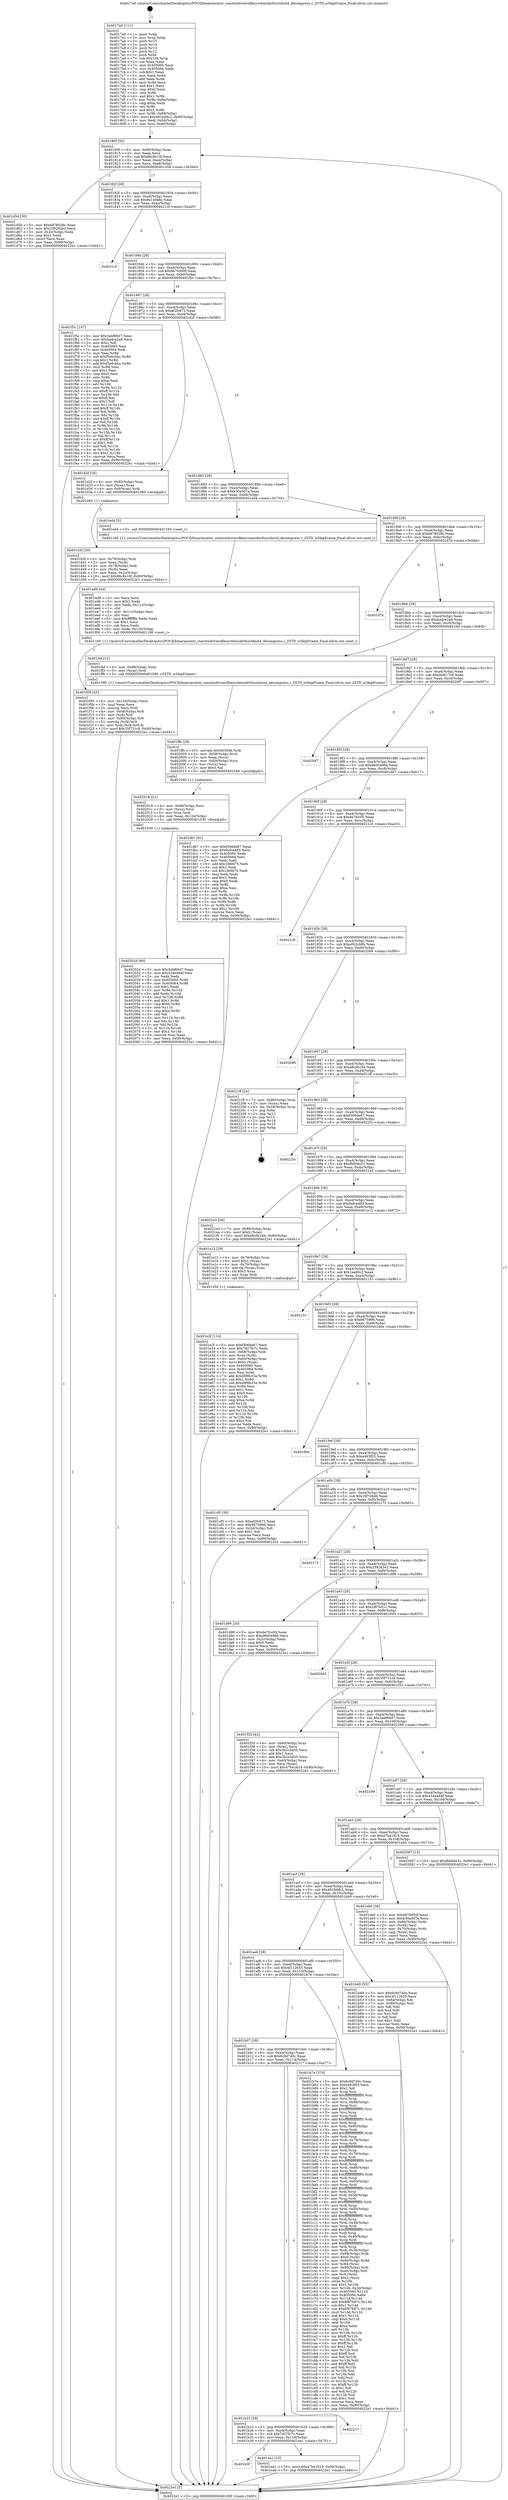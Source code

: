 digraph "0x4017a0" {
  label = "0x4017a0 (/mnt/c/Users/mathe/Desktop/tcc/POCII/binaries/extr_reactosdriversfilesystemsbtrfszstdzstd_decompress.c_ZSTD_isSkipFrame_Final-ollvm.out::main(0))"
  labelloc = "t"
  node[shape=record]

  Entry [label="",width=0.3,height=0.3,shape=circle,fillcolor=black,style=filled]
  "0x40180f" [label="{
     0x40180f [32]\l
     | [instrs]\l
     &nbsp;&nbsp;0x40180f \<+6\>: mov -0x90(%rbp),%eax\l
     &nbsp;&nbsp;0x401815 \<+2\>: mov %eax,%ecx\l
     &nbsp;&nbsp;0x401817 \<+6\>: sub $0x86c8e10f,%ecx\l
     &nbsp;&nbsp;0x40181d \<+6\>: mov %eax,-0xa4(%rbp)\l
     &nbsp;&nbsp;0x401823 \<+6\>: mov %ecx,-0xa8(%rbp)\l
     &nbsp;&nbsp;0x401829 \<+6\>: je 0000000000401d5d \<main+0x5bd\>\l
  }"]
  "0x401d5d" [label="{
     0x401d5d [30]\l
     | [instrs]\l
     &nbsp;&nbsp;0x401d5d \<+5\>: mov $0xb978028c,%eax\l
     &nbsp;&nbsp;0x401d62 \<+5\>: mov $0x239282e3,%ecx\l
     &nbsp;&nbsp;0x401d67 \<+3\>: mov -0x2c(%rbp),%edx\l
     &nbsp;&nbsp;0x401d6a \<+3\>: cmp $0x1,%edx\l
     &nbsp;&nbsp;0x401d6d \<+3\>: cmovl %ecx,%eax\l
     &nbsp;&nbsp;0x401d70 \<+6\>: mov %eax,-0x90(%rbp)\l
     &nbsp;&nbsp;0x401d76 \<+5\>: jmp 00000000004022e1 \<main+0xb41\>\l
  }"]
  "0x40182f" [label="{
     0x40182f [28]\l
     | [instrs]\l
     &nbsp;&nbsp;0x40182f \<+5\>: jmp 0000000000401834 \<main+0x94\>\l
     &nbsp;&nbsp;0x401834 \<+6\>: mov -0xa4(%rbp),%eax\l
     &nbsp;&nbsp;0x40183a \<+5\>: sub $0x8e149a6c,%eax\l
     &nbsp;&nbsp;0x40183f \<+6\>: mov %eax,-0xac(%rbp)\l
     &nbsp;&nbsp;0x401845 \<+6\>: je 00000000004021cf \<main+0xa2f\>\l
  }"]
  Exit [label="",width=0.3,height=0.3,shape=circle,fillcolor=black,style=filled,peripheries=2]
  "0x4021cf" [label="{
     0x4021cf\l
  }", style=dashed]
  "0x40184b" [label="{
     0x40184b [28]\l
     | [instrs]\l
     &nbsp;&nbsp;0x40184b \<+5\>: jmp 0000000000401850 \<main+0xb0\>\l
     &nbsp;&nbsp;0x401850 \<+6\>: mov -0xa4(%rbp),%eax\l
     &nbsp;&nbsp;0x401856 \<+5\>: sub $0x9b76950f,%eax\l
     &nbsp;&nbsp;0x40185b \<+6\>: mov %eax,-0xb0(%rbp)\l
     &nbsp;&nbsp;0x401861 \<+6\>: je 0000000000401f5c \<main+0x7bc\>\l
  }"]
  "0x40202d" [label="{
     0x40202d [90]\l
     | [instrs]\l
     &nbsp;&nbsp;0x40202d \<+5\>: mov $0x3abf66d7,%eax\l
     &nbsp;&nbsp;0x402032 \<+5\>: mov $0x434e484f,%esi\l
     &nbsp;&nbsp;0x402037 \<+2\>: xor %edx,%edx\l
     &nbsp;&nbsp;0x402039 \<+8\>: mov 0x405060,%r8d\l
     &nbsp;&nbsp;0x402041 \<+8\>: mov 0x405064,%r9d\l
     &nbsp;&nbsp;0x402049 \<+3\>: sub $0x1,%edx\l
     &nbsp;&nbsp;0x40204c \<+3\>: mov %r8d,%r10d\l
     &nbsp;&nbsp;0x40204f \<+3\>: add %edx,%r10d\l
     &nbsp;&nbsp;0x402052 \<+4\>: imul %r10d,%r8d\l
     &nbsp;&nbsp;0x402056 \<+4\>: and $0x1,%r8d\l
     &nbsp;&nbsp;0x40205a \<+4\>: cmp $0x0,%r8d\l
     &nbsp;&nbsp;0x40205e \<+4\>: sete %r11b\l
     &nbsp;&nbsp;0x402062 \<+4\>: cmp $0xa,%r9d\l
     &nbsp;&nbsp;0x402066 \<+3\>: setl %bl\l
     &nbsp;&nbsp;0x402069 \<+3\>: mov %r11b,%r14b\l
     &nbsp;&nbsp;0x40206c \<+3\>: and %bl,%r14b\l
     &nbsp;&nbsp;0x40206f \<+3\>: xor %bl,%r11b\l
     &nbsp;&nbsp;0x402072 \<+3\>: or %r11b,%r14b\l
     &nbsp;&nbsp;0x402075 \<+4\>: test $0x1,%r14b\l
     &nbsp;&nbsp;0x402079 \<+3\>: cmovne %esi,%eax\l
     &nbsp;&nbsp;0x40207c \<+6\>: mov %eax,-0x90(%rbp)\l
     &nbsp;&nbsp;0x402082 \<+5\>: jmp 00000000004022e1 \<main+0xb41\>\l
  }"]
  "0x401f5c" [label="{
     0x401f5c [147]\l
     | [instrs]\l
     &nbsp;&nbsp;0x401f5c \<+5\>: mov $0x3abf66d7,%eax\l
     &nbsp;&nbsp;0x401f61 \<+5\>: mov $0xbadce2a9,%ecx\l
     &nbsp;&nbsp;0x401f66 \<+2\>: mov $0x1,%dl\l
     &nbsp;&nbsp;0x401f68 \<+7\>: mov 0x405060,%esi\l
     &nbsp;&nbsp;0x401f6f \<+7\>: mov 0x405064,%edi\l
     &nbsp;&nbsp;0x401f76 \<+3\>: mov %esi,%r8d\l
     &nbsp;&nbsp;0x401f79 \<+7\>: sub $0xf5e6cbbc,%r8d\l
     &nbsp;&nbsp;0x401f80 \<+4\>: sub $0x1,%r8d\l
     &nbsp;&nbsp;0x401f84 \<+7\>: add $0xf5e6cbbc,%r8d\l
     &nbsp;&nbsp;0x401f8b \<+4\>: imul %r8d,%esi\l
     &nbsp;&nbsp;0x401f8f \<+3\>: and $0x1,%esi\l
     &nbsp;&nbsp;0x401f92 \<+3\>: cmp $0x0,%esi\l
     &nbsp;&nbsp;0x401f95 \<+4\>: sete %r9b\l
     &nbsp;&nbsp;0x401f99 \<+3\>: cmp $0xa,%edi\l
     &nbsp;&nbsp;0x401f9c \<+4\>: setl %r10b\l
     &nbsp;&nbsp;0x401fa0 \<+3\>: mov %r9b,%r11b\l
     &nbsp;&nbsp;0x401fa3 \<+4\>: xor $0xff,%r11b\l
     &nbsp;&nbsp;0x401fa7 \<+3\>: mov %r10b,%bl\l
     &nbsp;&nbsp;0x401faa \<+3\>: xor $0xff,%bl\l
     &nbsp;&nbsp;0x401fad \<+3\>: xor $0x1,%dl\l
     &nbsp;&nbsp;0x401fb0 \<+3\>: mov %r11b,%r14b\l
     &nbsp;&nbsp;0x401fb3 \<+4\>: and $0xff,%r14b\l
     &nbsp;&nbsp;0x401fb7 \<+3\>: and %dl,%r9b\l
     &nbsp;&nbsp;0x401fba \<+3\>: mov %bl,%r15b\l
     &nbsp;&nbsp;0x401fbd \<+4\>: and $0xff,%r15b\l
     &nbsp;&nbsp;0x401fc1 \<+3\>: and %dl,%r10b\l
     &nbsp;&nbsp;0x401fc4 \<+3\>: or %r9b,%r14b\l
     &nbsp;&nbsp;0x401fc7 \<+3\>: or %r10b,%r15b\l
     &nbsp;&nbsp;0x401fca \<+3\>: xor %r15b,%r14b\l
     &nbsp;&nbsp;0x401fcd \<+3\>: or %bl,%r11b\l
     &nbsp;&nbsp;0x401fd0 \<+4\>: xor $0xff,%r11b\l
     &nbsp;&nbsp;0x401fd4 \<+3\>: or $0x1,%dl\l
     &nbsp;&nbsp;0x401fd7 \<+3\>: and %dl,%r11b\l
     &nbsp;&nbsp;0x401fda \<+3\>: or %r11b,%r14b\l
     &nbsp;&nbsp;0x401fdd \<+4\>: test $0x1,%r14b\l
     &nbsp;&nbsp;0x401fe1 \<+3\>: cmovne %ecx,%eax\l
     &nbsp;&nbsp;0x401fe4 \<+6\>: mov %eax,-0x90(%rbp)\l
     &nbsp;&nbsp;0x401fea \<+5\>: jmp 00000000004022e1 \<main+0xb41\>\l
  }"]
  "0x401867" [label="{
     0x401867 [28]\l
     | [instrs]\l
     &nbsp;&nbsp;0x401867 \<+5\>: jmp 000000000040186c \<main+0xcc\>\l
     &nbsp;&nbsp;0x40186c \<+6\>: mov -0xa4(%rbp),%eax\l
     &nbsp;&nbsp;0x401872 \<+5\>: sub $0xaf2fc671,%eax\l
     &nbsp;&nbsp;0x401877 \<+6\>: mov %eax,-0xb4(%rbp)\l
     &nbsp;&nbsp;0x40187d \<+6\>: je 0000000000401d2f \<main+0x58f\>\l
  }"]
  "0x402018" [label="{
     0x402018 [21]\l
     | [instrs]\l
     &nbsp;&nbsp;0x402018 \<+4\>: mov -0x68(%rbp),%rcx\l
     &nbsp;&nbsp;0x40201c \<+3\>: mov (%rcx),%rcx\l
     &nbsp;&nbsp;0x40201f \<+3\>: mov %rcx,%rdi\l
     &nbsp;&nbsp;0x402022 \<+6\>: mov %eax,-0x124(%rbp)\l
     &nbsp;&nbsp;0x402028 \<+5\>: call 0000000000401030 \<free@plt\>\l
     | [calls]\l
     &nbsp;&nbsp;0x401030 \{1\} (unknown)\l
  }"]
  "0x401d2f" [label="{
     0x401d2f [16]\l
     | [instrs]\l
     &nbsp;&nbsp;0x401d2f \<+4\>: mov -0x80(%rbp),%rax\l
     &nbsp;&nbsp;0x401d33 \<+3\>: mov (%rax),%rax\l
     &nbsp;&nbsp;0x401d36 \<+4\>: mov 0x8(%rax),%rdi\l
     &nbsp;&nbsp;0x401d3a \<+5\>: call 0000000000401060 \<atoi@plt\>\l
     | [calls]\l
     &nbsp;&nbsp;0x401060 \{1\} (unknown)\l
  }"]
  "0x401883" [label="{
     0x401883 [28]\l
     | [instrs]\l
     &nbsp;&nbsp;0x401883 \<+5\>: jmp 0000000000401888 \<main+0xe8\>\l
     &nbsp;&nbsp;0x401888 \<+6\>: mov -0xa4(%rbp),%eax\l
     &nbsp;&nbsp;0x40188e \<+5\>: sub $0xb30a007a,%eax\l
     &nbsp;&nbsp;0x401893 \<+6\>: mov %eax,-0xb8(%rbp)\l
     &nbsp;&nbsp;0x401899 \<+6\>: je 0000000000401ed4 \<main+0x734\>\l
  }"]
  "0x401ffb" [label="{
     0x401ffb [29]\l
     | [instrs]\l
     &nbsp;&nbsp;0x401ffb \<+10\>: movabs $0x4030d6,%rdi\l
     &nbsp;&nbsp;0x402005 \<+4\>: mov -0x58(%rbp),%rcx\l
     &nbsp;&nbsp;0x402009 \<+2\>: mov %eax,(%rcx)\l
     &nbsp;&nbsp;0x40200b \<+4\>: mov -0x58(%rbp),%rcx\l
     &nbsp;&nbsp;0x40200f \<+2\>: mov (%rcx),%esi\l
     &nbsp;&nbsp;0x402011 \<+2\>: mov $0x0,%al\l
     &nbsp;&nbsp;0x402013 \<+5\>: call 0000000000401040 \<printf@plt\>\l
     | [calls]\l
     &nbsp;&nbsp;0x401040 \{1\} (unknown)\l
  }"]
  "0x401ed4" [label="{
     0x401ed4 [5]\l
     | [instrs]\l
     &nbsp;&nbsp;0x401ed4 \<+5\>: call 0000000000401160 \<next_i\>\l
     | [calls]\l
     &nbsp;&nbsp;0x401160 \{1\} (/mnt/c/Users/mathe/Desktop/tcc/POCII/binaries/extr_reactosdriversfilesystemsbtrfszstdzstd_decompress.c_ZSTD_isSkipFrame_Final-ollvm.out::next_i)\l
  }"]
  "0x40189f" [label="{
     0x40189f [28]\l
     | [instrs]\l
     &nbsp;&nbsp;0x40189f \<+5\>: jmp 00000000004018a4 \<main+0x104\>\l
     &nbsp;&nbsp;0x4018a4 \<+6\>: mov -0xa4(%rbp),%eax\l
     &nbsp;&nbsp;0x4018aa \<+5\>: sub $0xb978028c,%eax\l
     &nbsp;&nbsp;0x4018af \<+6\>: mov %eax,-0xbc(%rbp)\l
     &nbsp;&nbsp;0x4018b5 \<+6\>: je 0000000000401d7b \<main+0x5db\>\l
  }"]
  "0x401f05" [label="{
     0x401f05 [45]\l
     | [instrs]\l
     &nbsp;&nbsp;0x401f05 \<+6\>: mov -0x120(%rbp),%ecx\l
     &nbsp;&nbsp;0x401f0b \<+3\>: imul %eax,%ecx\l
     &nbsp;&nbsp;0x401f0e \<+3\>: movslq %ecx,%rdi\l
     &nbsp;&nbsp;0x401f11 \<+4\>: mov -0x68(%rbp),%r8\l
     &nbsp;&nbsp;0x401f15 \<+3\>: mov (%r8),%r8\l
     &nbsp;&nbsp;0x401f18 \<+4\>: mov -0x60(%rbp),%r9\l
     &nbsp;&nbsp;0x401f1c \<+3\>: movslq (%r9),%r9\l
     &nbsp;&nbsp;0x401f1f \<+4\>: mov %rdi,(%r8,%r9,8)\l
     &nbsp;&nbsp;0x401f23 \<+10\>: movl $0x35f731c9,-0x90(%rbp)\l
     &nbsp;&nbsp;0x401f2d \<+5\>: jmp 00000000004022e1 \<main+0xb41\>\l
  }"]
  "0x401d7b" [label="{
     0x401d7b\l
  }", style=dashed]
  "0x4018bb" [label="{
     0x4018bb [28]\l
     | [instrs]\l
     &nbsp;&nbsp;0x4018bb \<+5\>: jmp 00000000004018c0 \<main+0x120\>\l
     &nbsp;&nbsp;0x4018c0 \<+6\>: mov -0xa4(%rbp),%eax\l
     &nbsp;&nbsp;0x4018c6 \<+5\>: sub $0xbadce2a9,%eax\l
     &nbsp;&nbsp;0x4018cb \<+6\>: mov %eax,-0xc0(%rbp)\l
     &nbsp;&nbsp;0x4018d1 \<+6\>: je 0000000000401fef \<main+0x84f\>\l
  }"]
  "0x401ed9" [label="{
     0x401ed9 [44]\l
     | [instrs]\l
     &nbsp;&nbsp;0x401ed9 \<+2\>: xor %ecx,%ecx\l
     &nbsp;&nbsp;0x401edb \<+5\>: mov $0x2,%edx\l
     &nbsp;&nbsp;0x401ee0 \<+6\>: mov %edx,-0x11c(%rbp)\l
     &nbsp;&nbsp;0x401ee6 \<+1\>: cltd\l
     &nbsp;&nbsp;0x401ee7 \<+6\>: mov -0x11c(%rbp),%esi\l
     &nbsp;&nbsp;0x401eed \<+2\>: idiv %esi\l
     &nbsp;&nbsp;0x401eef \<+6\>: imul $0xfffffffe,%edx,%edx\l
     &nbsp;&nbsp;0x401ef5 \<+3\>: sub $0x1,%ecx\l
     &nbsp;&nbsp;0x401ef8 \<+2\>: sub %ecx,%edx\l
     &nbsp;&nbsp;0x401efa \<+6\>: mov %edx,-0x120(%rbp)\l
     &nbsp;&nbsp;0x401f00 \<+5\>: call 0000000000401160 \<next_i\>\l
     | [calls]\l
     &nbsp;&nbsp;0x401160 \{1\} (/mnt/c/Users/mathe/Desktop/tcc/POCII/binaries/extr_reactosdriversfilesystemsbtrfszstdzstd_decompress.c_ZSTD_isSkipFrame_Final-ollvm.out::next_i)\l
  }"]
  "0x401fef" [label="{
     0x401fef [12]\l
     | [instrs]\l
     &nbsp;&nbsp;0x401fef \<+4\>: mov -0x68(%rbp),%rax\l
     &nbsp;&nbsp;0x401ff3 \<+3\>: mov (%rax),%rdi\l
     &nbsp;&nbsp;0x401ff6 \<+5\>: call 0000000000401580 \<ZSTD_isSkipFrame\>\l
     | [calls]\l
     &nbsp;&nbsp;0x401580 \{1\} (/mnt/c/Users/mathe/Desktop/tcc/POCII/binaries/extr_reactosdriversfilesystemsbtrfszstdzstd_decompress.c_ZSTD_isSkipFrame_Final-ollvm.out::ZSTD_isSkipFrame)\l
  }"]
  "0x4018d7" [label="{
     0x4018d7 [28]\l
     | [instrs]\l
     &nbsp;&nbsp;0x4018d7 \<+5\>: jmp 00000000004018dc \<main+0x13c\>\l
     &nbsp;&nbsp;0x4018dc \<+6\>: mov -0xa4(%rbp),%eax\l
     &nbsp;&nbsp;0x4018e2 \<+5\>: sub $0xbbfd17c6,%eax\l
     &nbsp;&nbsp;0x4018e7 \<+6\>: mov %eax,-0xc4(%rbp)\l
     &nbsp;&nbsp;0x4018ed \<+6\>: je 00000000004020f7 \<main+0x957\>\l
  }"]
  "0x401b3f" [label="{
     0x401b3f\l
  }", style=dashed]
  "0x4020f7" [label="{
     0x4020f7\l
  }", style=dashed]
  "0x4018f3" [label="{
     0x4018f3 [28]\l
     | [instrs]\l
     &nbsp;&nbsp;0x4018f3 \<+5\>: jmp 00000000004018f8 \<main+0x158\>\l
     &nbsp;&nbsp;0x4018f8 \<+6\>: mov -0xa4(%rbp),%eax\l
     &nbsp;&nbsp;0x4018fe \<+5\>: sub $0xd600496d,%eax\l
     &nbsp;&nbsp;0x401903 \<+6\>: mov %eax,-0xc8(%rbp)\l
     &nbsp;&nbsp;0x401909 \<+6\>: je 0000000000401db7 \<main+0x617\>\l
  }"]
  "0x401ea1" [label="{
     0x401ea1 [15]\l
     | [instrs]\l
     &nbsp;&nbsp;0x401ea1 \<+10\>: movl $0x47b41619,-0x90(%rbp)\l
     &nbsp;&nbsp;0x401eab \<+5\>: jmp 00000000004022e1 \<main+0xb41\>\l
  }"]
  "0x401db7" [label="{
     0x401db7 [91]\l
     | [instrs]\l
     &nbsp;&nbsp;0x401db7 \<+5\>: mov $0xf306de67,%eax\l
     &nbsp;&nbsp;0x401dbc \<+5\>: mov $0xfedca483,%ecx\l
     &nbsp;&nbsp;0x401dc1 \<+7\>: mov 0x405060,%edx\l
     &nbsp;&nbsp;0x401dc8 \<+7\>: mov 0x405064,%esi\l
     &nbsp;&nbsp;0x401dcf \<+2\>: mov %edx,%edi\l
     &nbsp;&nbsp;0x401dd1 \<+6\>: add $0x186fd75,%edi\l
     &nbsp;&nbsp;0x401dd7 \<+3\>: sub $0x1,%edi\l
     &nbsp;&nbsp;0x401dda \<+6\>: sub $0x186fd75,%edi\l
     &nbsp;&nbsp;0x401de0 \<+3\>: imul %edi,%edx\l
     &nbsp;&nbsp;0x401de3 \<+3\>: and $0x1,%edx\l
     &nbsp;&nbsp;0x401de6 \<+3\>: cmp $0x0,%edx\l
     &nbsp;&nbsp;0x401de9 \<+4\>: sete %r8b\l
     &nbsp;&nbsp;0x401ded \<+3\>: cmp $0xa,%esi\l
     &nbsp;&nbsp;0x401df0 \<+4\>: setl %r9b\l
     &nbsp;&nbsp;0x401df4 \<+3\>: mov %r8b,%r10b\l
     &nbsp;&nbsp;0x401df7 \<+3\>: and %r9b,%r10b\l
     &nbsp;&nbsp;0x401dfa \<+3\>: xor %r9b,%r8b\l
     &nbsp;&nbsp;0x401dfd \<+3\>: or %r8b,%r10b\l
     &nbsp;&nbsp;0x401e00 \<+4\>: test $0x1,%r10b\l
     &nbsp;&nbsp;0x401e04 \<+3\>: cmovne %ecx,%eax\l
     &nbsp;&nbsp;0x401e07 \<+6\>: mov %eax,-0x90(%rbp)\l
     &nbsp;&nbsp;0x401e0d \<+5\>: jmp 00000000004022e1 \<main+0xb41\>\l
  }"]
  "0x40190f" [label="{
     0x40190f [28]\l
     | [instrs]\l
     &nbsp;&nbsp;0x40190f \<+5\>: jmp 0000000000401914 \<main+0x174\>\l
     &nbsp;&nbsp;0x401914 \<+6\>: mov -0xa4(%rbp),%eax\l
     &nbsp;&nbsp;0x40191a \<+5\>: sub $0xde7fcc05,%eax\l
     &nbsp;&nbsp;0x40191f \<+6\>: mov %eax,-0xcc(%rbp)\l
     &nbsp;&nbsp;0x401925 \<+6\>: je 00000000004021c0 \<main+0xa20\>\l
  }"]
  "0x401b23" [label="{
     0x401b23 [28]\l
     | [instrs]\l
     &nbsp;&nbsp;0x401b23 \<+5\>: jmp 0000000000401b28 \<main+0x388\>\l
     &nbsp;&nbsp;0x401b28 \<+6\>: mov -0xa4(%rbp),%eax\l
     &nbsp;&nbsp;0x401b2e \<+5\>: sub $0x7d27fc7c,%eax\l
     &nbsp;&nbsp;0x401b33 \<+6\>: mov %eax,-0x118(%rbp)\l
     &nbsp;&nbsp;0x401b39 \<+6\>: je 0000000000401ea1 \<main+0x701\>\l
  }"]
  "0x4021c0" [label="{
     0x4021c0\l
  }", style=dashed]
  "0x40192b" [label="{
     0x40192b [28]\l
     | [instrs]\l
     &nbsp;&nbsp;0x40192b \<+5\>: jmp 0000000000401930 \<main+0x190\>\l
     &nbsp;&nbsp;0x401930 \<+6\>: mov -0xa4(%rbp),%eax\l
     &nbsp;&nbsp;0x401936 \<+5\>: sub $0xe002cb8b,%eax\l
     &nbsp;&nbsp;0x40193b \<+6\>: mov %eax,-0xd0(%rbp)\l
     &nbsp;&nbsp;0x401941 \<+6\>: je 0000000000402096 \<main+0x8f6\>\l
  }"]
  "0x402217" [label="{
     0x402217\l
  }", style=dashed]
  "0x402096" [label="{
     0x402096\l
  }", style=dashed]
  "0x401947" [label="{
     0x401947 [28]\l
     | [instrs]\l
     &nbsp;&nbsp;0x401947 \<+5\>: jmp 000000000040194c \<main+0x1ac\>\l
     &nbsp;&nbsp;0x40194c \<+6\>: mov -0xa4(%rbp),%eax\l
     &nbsp;&nbsp;0x401952 \<+5\>: sub $0xe8c0b164,%eax\l
     &nbsp;&nbsp;0x401957 \<+6\>: mov %eax,-0xd4(%rbp)\l
     &nbsp;&nbsp;0x40195d \<+6\>: je 00000000004021ff \<main+0xa5f\>\l
  }"]
  "0x401e2f" [label="{
     0x401e2f [114]\l
     | [instrs]\l
     &nbsp;&nbsp;0x401e2f \<+5\>: mov $0xf306de67,%ecx\l
     &nbsp;&nbsp;0x401e34 \<+5\>: mov $0x7d27fc7c,%edx\l
     &nbsp;&nbsp;0x401e39 \<+4\>: mov -0x68(%rbp),%rdi\l
     &nbsp;&nbsp;0x401e3d \<+3\>: mov %rax,(%rdi)\l
     &nbsp;&nbsp;0x401e40 \<+4\>: mov -0x60(%rbp),%rax\l
     &nbsp;&nbsp;0x401e44 \<+6\>: movl $0x0,(%rax)\l
     &nbsp;&nbsp;0x401e4a \<+7\>: mov 0x405060,%esi\l
     &nbsp;&nbsp;0x401e51 \<+8\>: mov 0x405064,%r8d\l
     &nbsp;&nbsp;0x401e59 \<+3\>: mov %esi,%r9d\l
     &nbsp;&nbsp;0x401e5c \<+7\>: add $0xd9f8b33a,%r9d\l
     &nbsp;&nbsp;0x401e63 \<+4\>: sub $0x1,%r9d\l
     &nbsp;&nbsp;0x401e67 \<+7\>: sub $0xd9f8b33a,%r9d\l
     &nbsp;&nbsp;0x401e6e \<+4\>: imul %r9d,%esi\l
     &nbsp;&nbsp;0x401e72 \<+3\>: and $0x1,%esi\l
     &nbsp;&nbsp;0x401e75 \<+3\>: cmp $0x0,%esi\l
     &nbsp;&nbsp;0x401e78 \<+4\>: sete %r10b\l
     &nbsp;&nbsp;0x401e7c \<+4\>: cmp $0xa,%r8d\l
     &nbsp;&nbsp;0x401e80 \<+4\>: setl %r11b\l
     &nbsp;&nbsp;0x401e84 \<+3\>: mov %r10b,%bl\l
     &nbsp;&nbsp;0x401e87 \<+3\>: and %r11b,%bl\l
     &nbsp;&nbsp;0x401e8a \<+3\>: xor %r11b,%r10b\l
     &nbsp;&nbsp;0x401e8d \<+3\>: or %r10b,%bl\l
     &nbsp;&nbsp;0x401e90 \<+3\>: test $0x1,%bl\l
     &nbsp;&nbsp;0x401e93 \<+3\>: cmovne %edx,%ecx\l
     &nbsp;&nbsp;0x401e96 \<+6\>: mov %ecx,-0x90(%rbp)\l
     &nbsp;&nbsp;0x401e9c \<+5\>: jmp 00000000004022e1 \<main+0xb41\>\l
  }"]
  "0x4021ff" [label="{
     0x4021ff [24]\l
     | [instrs]\l
     &nbsp;&nbsp;0x4021ff \<+7\>: mov -0x88(%rbp),%rax\l
     &nbsp;&nbsp;0x402206 \<+2\>: mov (%rax),%eax\l
     &nbsp;&nbsp;0x402208 \<+4\>: lea -0x28(%rbp),%rsp\l
     &nbsp;&nbsp;0x40220c \<+1\>: pop %rbx\l
     &nbsp;&nbsp;0x40220d \<+2\>: pop %r12\l
     &nbsp;&nbsp;0x40220f \<+2\>: pop %r13\l
     &nbsp;&nbsp;0x402211 \<+2\>: pop %r14\l
     &nbsp;&nbsp;0x402213 \<+2\>: pop %r15\l
     &nbsp;&nbsp;0x402215 \<+1\>: pop %rbp\l
     &nbsp;&nbsp;0x402216 \<+1\>: ret\l
  }"]
  "0x401963" [label="{
     0x401963 [28]\l
     | [instrs]\l
     &nbsp;&nbsp;0x401963 \<+5\>: jmp 0000000000401968 \<main+0x1c8\>\l
     &nbsp;&nbsp;0x401968 \<+6\>: mov -0xa4(%rbp),%eax\l
     &nbsp;&nbsp;0x40196e \<+5\>: sub $0xf306de67,%eax\l
     &nbsp;&nbsp;0x401973 \<+6\>: mov %eax,-0xd8(%rbp)\l
     &nbsp;&nbsp;0x401979 \<+6\>: je 000000000040225c \<main+0xabc\>\l
  }"]
  "0x401d3f" [label="{
     0x401d3f [30]\l
     | [instrs]\l
     &nbsp;&nbsp;0x401d3f \<+4\>: mov -0x78(%rbp),%rdi\l
     &nbsp;&nbsp;0x401d43 \<+2\>: mov %eax,(%rdi)\l
     &nbsp;&nbsp;0x401d45 \<+4\>: mov -0x78(%rbp),%rdi\l
     &nbsp;&nbsp;0x401d49 \<+2\>: mov (%rdi),%eax\l
     &nbsp;&nbsp;0x401d4b \<+3\>: mov %eax,-0x2c(%rbp)\l
     &nbsp;&nbsp;0x401d4e \<+10\>: movl $0x86c8e10f,-0x90(%rbp)\l
     &nbsp;&nbsp;0x401d58 \<+5\>: jmp 00000000004022e1 \<main+0xb41\>\l
  }"]
  "0x40225c" [label="{
     0x40225c\l
  }", style=dashed]
  "0x40197f" [label="{
     0x40197f [28]\l
     | [instrs]\l
     &nbsp;&nbsp;0x40197f \<+5\>: jmp 0000000000401984 \<main+0x1e4\>\l
     &nbsp;&nbsp;0x401984 \<+6\>: mov -0xa4(%rbp),%eax\l
     &nbsp;&nbsp;0x40198a \<+5\>: sub $0xfb064e31,%eax\l
     &nbsp;&nbsp;0x40198f \<+6\>: mov %eax,-0xdc(%rbp)\l
     &nbsp;&nbsp;0x401995 \<+6\>: je 00000000004021e3 \<main+0xa43\>\l
  }"]
  "0x401b07" [label="{
     0x401b07 [28]\l
     | [instrs]\l
     &nbsp;&nbsp;0x401b07 \<+5\>: jmp 0000000000401b0c \<main+0x36c\>\l
     &nbsp;&nbsp;0x401b0c \<+6\>: mov -0xa4(%rbp),%eax\l
     &nbsp;&nbsp;0x401b12 \<+5\>: sub $0x6c9d740c,%eax\l
     &nbsp;&nbsp;0x401b17 \<+6\>: mov %eax,-0x114(%rbp)\l
     &nbsp;&nbsp;0x401b1d \<+6\>: je 0000000000402217 \<main+0xa77\>\l
  }"]
  "0x4021e3" [label="{
     0x4021e3 [28]\l
     | [instrs]\l
     &nbsp;&nbsp;0x4021e3 \<+7\>: mov -0x88(%rbp),%rax\l
     &nbsp;&nbsp;0x4021ea \<+6\>: movl $0x0,(%rax)\l
     &nbsp;&nbsp;0x4021f0 \<+10\>: movl $0xe8c0b164,-0x90(%rbp)\l
     &nbsp;&nbsp;0x4021fa \<+5\>: jmp 00000000004022e1 \<main+0xb41\>\l
  }"]
  "0x40199b" [label="{
     0x40199b [28]\l
     | [instrs]\l
     &nbsp;&nbsp;0x40199b \<+5\>: jmp 00000000004019a0 \<main+0x200\>\l
     &nbsp;&nbsp;0x4019a0 \<+6\>: mov -0xa4(%rbp),%eax\l
     &nbsp;&nbsp;0x4019a6 \<+5\>: sub $0xfedca483,%eax\l
     &nbsp;&nbsp;0x4019ab \<+6\>: mov %eax,-0xe0(%rbp)\l
     &nbsp;&nbsp;0x4019b1 \<+6\>: je 0000000000401e12 \<main+0x672\>\l
  }"]
  "0x401b7e" [label="{
     0x401b7e [370]\l
     | [instrs]\l
     &nbsp;&nbsp;0x401b7e \<+5\>: mov $0x6c9d740c,%eax\l
     &nbsp;&nbsp;0x401b83 \<+5\>: mov $0xe463f03,%ecx\l
     &nbsp;&nbsp;0x401b88 \<+2\>: mov $0x1,%dl\l
     &nbsp;&nbsp;0x401b8a \<+3\>: mov %rsp,%rsi\l
     &nbsp;&nbsp;0x401b8d \<+4\>: add $0xfffffffffffffff0,%rsi\l
     &nbsp;&nbsp;0x401b91 \<+3\>: mov %rsi,%rsp\l
     &nbsp;&nbsp;0x401b94 \<+7\>: mov %rsi,-0x88(%rbp)\l
     &nbsp;&nbsp;0x401b9b \<+3\>: mov %rsp,%rsi\l
     &nbsp;&nbsp;0x401b9e \<+4\>: add $0xfffffffffffffff0,%rsi\l
     &nbsp;&nbsp;0x401ba2 \<+3\>: mov %rsi,%rsp\l
     &nbsp;&nbsp;0x401ba5 \<+3\>: mov %rsp,%rdi\l
     &nbsp;&nbsp;0x401ba8 \<+4\>: add $0xfffffffffffffff0,%rdi\l
     &nbsp;&nbsp;0x401bac \<+3\>: mov %rdi,%rsp\l
     &nbsp;&nbsp;0x401baf \<+4\>: mov %rdi,-0x80(%rbp)\l
     &nbsp;&nbsp;0x401bb3 \<+3\>: mov %rsp,%rdi\l
     &nbsp;&nbsp;0x401bb6 \<+4\>: add $0xfffffffffffffff0,%rdi\l
     &nbsp;&nbsp;0x401bba \<+3\>: mov %rdi,%rsp\l
     &nbsp;&nbsp;0x401bbd \<+4\>: mov %rdi,-0x78(%rbp)\l
     &nbsp;&nbsp;0x401bc1 \<+3\>: mov %rsp,%rdi\l
     &nbsp;&nbsp;0x401bc4 \<+4\>: add $0xfffffffffffffff0,%rdi\l
     &nbsp;&nbsp;0x401bc8 \<+3\>: mov %rdi,%rsp\l
     &nbsp;&nbsp;0x401bcb \<+4\>: mov %rdi,-0x70(%rbp)\l
     &nbsp;&nbsp;0x401bcf \<+3\>: mov %rsp,%rdi\l
     &nbsp;&nbsp;0x401bd2 \<+4\>: add $0xfffffffffffffff0,%rdi\l
     &nbsp;&nbsp;0x401bd6 \<+3\>: mov %rdi,%rsp\l
     &nbsp;&nbsp;0x401bd9 \<+4\>: mov %rdi,-0x68(%rbp)\l
     &nbsp;&nbsp;0x401bdd \<+3\>: mov %rsp,%rdi\l
     &nbsp;&nbsp;0x401be0 \<+4\>: add $0xfffffffffffffff0,%rdi\l
     &nbsp;&nbsp;0x401be4 \<+3\>: mov %rdi,%rsp\l
     &nbsp;&nbsp;0x401be7 \<+4\>: mov %rdi,-0x60(%rbp)\l
     &nbsp;&nbsp;0x401beb \<+3\>: mov %rsp,%rdi\l
     &nbsp;&nbsp;0x401bee \<+4\>: add $0xfffffffffffffff0,%rdi\l
     &nbsp;&nbsp;0x401bf2 \<+3\>: mov %rdi,%rsp\l
     &nbsp;&nbsp;0x401bf5 \<+4\>: mov %rdi,-0x58(%rbp)\l
     &nbsp;&nbsp;0x401bf9 \<+3\>: mov %rsp,%rdi\l
     &nbsp;&nbsp;0x401bfc \<+4\>: add $0xfffffffffffffff0,%rdi\l
     &nbsp;&nbsp;0x401c00 \<+3\>: mov %rdi,%rsp\l
     &nbsp;&nbsp;0x401c03 \<+4\>: mov %rdi,-0x50(%rbp)\l
     &nbsp;&nbsp;0x401c07 \<+3\>: mov %rsp,%rdi\l
     &nbsp;&nbsp;0x401c0a \<+4\>: add $0xfffffffffffffff0,%rdi\l
     &nbsp;&nbsp;0x401c0e \<+3\>: mov %rdi,%rsp\l
     &nbsp;&nbsp;0x401c11 \<+4\>: mov %rdi,-0x48(%rbp)\l
     &nbsp;&nbsp;0x401c15 \<+3\>: mov %rsp,%rdi\l
     &nbsp;&nbsp;0x401c18 \<+4\>: add $0xfffffffffffffff0,%rdi\l
     &nbsp;&nbsp;0x401c1c \<+3\>: mov %rdi,%rsp\l
     &nbsp;&nbsp;0x401c1f \<+4\>: mov %rdi,-0x40(%rbp)\l
     &nbsp;&nbsp;0x401c23 \<+3\>: mov %rsp,%rdi\l
     &nbsp;&nbsp;0x401c26 \<+4\>: add $0xfffffffffffffff0,%rdi\l
     &nbsp;&nbsp;0x401c2a \<+3\>: mov %rdi,%rsp\l
     &nbsp;&nbsp;0x401c2d \<+4\>: mov %rdi,-0x38(%rbp)\l
     &nbsp;&nbsp;0x401c31 \<+7\>: mov -0x88(%rbp),%rdi\l
     &nbsp;&nbsp;0x401c38 \<+6\>: movl $0x0,(%rdi)\l
     &nbsp;&nbsp;0x401c3e \<+7\>: mov -0x94(%rbp),%r8d\l
     &nbsp;&nbsp;0x401c45 \<+3\>: mov %r8d,(%rsi)\l
     &nbsp;&nbsp;0x401c48 \<+4\>: mov -0x80(%rbp),%rdi\l
     &nbsp;&nbsp;0x401c4c \<+7\>: mov -0xa0(%rbp),%r9\l
     &nbsp;&nbsp;0x401c53 \<+3\>: mov %r9,(%rdi)\l
     &nbsp;&nbsp;0x401c56 \<+3\>: cmpl $0x2,(%rsi)\l
     &nbsp;&nbsp;0x401c59 \<+4\>: setne %r10b\l
     &nbsp;&nbsp;0x401c5d \<+4\>: and $0x1,%r10b\l
     &nbsp;&nbsp;0x401c61 \<+4\>: mov %r10b,-0x2d(%rbp)\l
     &nbsp;&nbsp;0x401c65 \<+8\>: mov 0x405060,%r11d\l
     &nbsp;&nbsp;0x401c6d \<+7\>: mov 0x405064,%ebx\l
     &nbsp;&nbsp;0x401c74 \<+3\>: mov %r11d,%r14d\l
     &nbsp;&nbsp;0x401c77 \<+7\>: add $0x8f87687c,%r14d\l
     &nbsp;&nbsp;0x401c7e \<+4\>: sub $0x1,%r14d\l
     &nbsp;&nbsp;0x401c82 \<+7\>: sub $0x8f87687c,%r14d\l
     &nbsp;&nbsp;0x401c89 \<+4\>: imul %r14d,%r11d\l
     &nbsp;&nbsp;0x401c8d \<+4\>: and $0x1,%r11d\l
     &nbsp;&nbsp;0x401c91 \<+4\>: cmp $0x0,%r11d\l
     &nbsp;&nbsp;0x401c95 \<+4\>: sete %r10b\l
     &nbsp;&nbsp;0x401c99 \<+3\>: cmp $0xa,%ebx\l
     &nbsp;&nbsp;0x401c9c \<+4\>: setl %r15b\l
     &nbsp;&nbsp;0x401ca0 \<+3\>: mov %r10b,%r12b\l
     &nbsp;&nbsp;0x401ca3 \<+4\>: xor $0xff,%r12b\l
     &nbsp;&nbsp;0x401ca7 \<+3\>: mov %r15b,%r13b\l
     &nbsp;&nbsp;0x401caa \<+4\>: xor $0xff,%r13b\l
     &nbsp;&nbsp;0x401cae \<+3\>: xor $0x1,%dl\l
     &nbsp;&nbsp;0x401cb1 \<+3\>: mov %r12b,%sil\l
     &nbsp;&nbsp;0x401cb4 \<+4\>: and $0xff,%sil\l
     &nbsp;&nbsp;0x401cb8 \<+3\>: and %dl,%r10b\l
     &nbsp;&nbsp;0x401cbb \<+3\>: mov %r13b,%dil\l
     &nbsp;&nbsp;0x401cbe \<+4\>: and $0xff,%dil\l
     &nbsp;&nbsp;0x401cc2 \<+3\>: and %dl,%r15b\l
     &nbsp;&nbsp;0x401cc5 \<+3\>: or %r10b,%sil\l
     &nbsp;&nbsp;0x401cc8 \<+3\>: or %r15b,%dil\l
     &nbsp;&nbsp;0x401ccb \<+3\>: xor %dil,%sil\l
     &nbsp;&nbsp;0x401cce \<+3\>: or %r13b,%r12b\l
     &nbsp;&nbsp;0x401cd1 \<+4\>: xor $0xff,%r12b\l
     &nbsp;&nbsp;0x401cd5 \<+3\>: or $0x1,%dl\l
     &nbsp;&nbsp;0x401cd8 \<+3\>: and %dl,%r12b\l
     &nbsp;&nbsp;0x401cdb \<+3\>: or %r12b,%sil\l
     &nbsp;&nbsp;0x401cde \<+4\>: test $0x1,%sil\l
     &nbsp;&nbsp;0x401ce2 \<+3\>: cmovne %ecx,%eax\l
     &nbsp;&nbsp;0x401ce5 \<+6\>: mov %eax,-0x90(%rbp)\l
     &nbsp;&nbsp;0x401ceb \<+5\>: jmp 00000000004022e1 \<main+0xb41\>\l
  }"]
  "0x401e12" [label="{
     0x401e12 [29]\l
     | [instrs]\l
     &nbsp;&nbsp;0x401e12 \<+4\>: mov -0x70(%rbp),%rax\l
     &nbsp;&nbsp;0x401e16 \<+6\>: movl $0x1,(%rax)\l
     &nbsp;&nbsp;0x401e1c \<+4\>: mov -0x70(%rbp),%rax\l
     &nbsp;&nbsp;0x401e20 \<+3\>: movslq (%rax),%rax\l
     &nbsp;&nbsp;0x401e23 \<+4\>: shl $0x3,%rax\l
     &nbsp;&nbsp;0x401e27 \<+3\>: mov %rax,%rdi\l
     &nbsp;&nbsp;0x401e2a \<+5\>: call 0000000000401050 \<malloc@plt\>\l
     | [calls]\l
     &nbsp;&nbsp;0x401050 \{1\} (unknown)\l
  }"]
  "0x4019b7" [label="{
     0x4019b7 [28]\l
     | [instrs]\l
     &nbsp;&nbsp;0x4019b7 \<+5\>: jmp 00000000004019bc \<main+0x21c\>\l
     &nbsp;&nbsp;0x4019bc \<+6\>: mov -0xa4(%rbp),%eax\l
     &nbsp;&nbsp;0x4019c2 \<+5\>: sub $0x1ee80c1,%eax\l
     &nbsp;&nbsp;0x4019c7 \<+6\>: mov %eax,-0xe4(%rbp)\l
     &nbsp;&nbsp;0x4019cd \<+6\>: je 0000000000402151 \<main+0x9b1\>\l
  }"]
  "0x4017a0" [label="{
     0x4017a0 [111]\l
     | [instrs]\l
     &nbsp;&nbsp;0x4017a0 \<+1\>: push %rbp\l
     &nbsp;&nbsp;0x4017a1 \<+3\>: mov %rsp,%rbp\l
     &nbsp;&nbsp;0x4017a4 \<+2\>: push %r15\l
     &nbsp;&nbsp;0x4017a6 \<+2\>: push %r14\l
     &nbsp;&nbsp;0x4017a8 \<+2\>: push %r13\l
     &nbsp;&nbsp;0x4017aa \<+2\>: push %r12\l
     &nbsp;&nbsp;0x4017ac \<+1\>: push %rbx\l
     &nbsp;&nbsp;0x4017ad \<+7\>: sub $0x108,%rsp\l
     &nbsp;&nbsp;0x4017b4 \<+2\>: xor %eax,%eax\l
     &nbsp;&nbsp;0x4017b6 \<+7\>: mov 0x405060,%ecx\l
     &nbsp;&nbsp;0x4017bd \<+7\>: mov 0x405064,%edx\l
     &nbsp;&nbsp;0x4017c4 \<+3\>: sub $0x1,%eax\l
     &nbsp;&nbsp;0x4017c7 \<+3\>: mov %ecx,%r8d\l
     &nbsp;&nbsp;0x4017ca \<+3\>: add %eax,%r8d\l
     &nbsp;&nbsp;0x4017cd \<+4\>: imul %r8d,%ecx\l
     &nbsp;&nbsp;0x4017d1 \<+3\>: and $0x1,%ecx\l
     &nbsp;&nbsp;0x4017d4 \<+3\>: cmp $0x0,%ecx\l
     &nbsp;&nbsp;0x4017d7 \<+4\>: sete %r9b\l
     &nbsp;&nbsp;0x4017db \<+4\>: and $0x1,%r9b\l
     &nbsp;&nbsp;0x4017df \<+7\>: mov %r9b,-0x8a(%rbp)\l
     &nbsp;&nbsp;0x4017e6 \<+3\>: cmp $0xa,%edx\l
     &nbsp;&nbsp;0x4017e9 \<+4\>: setl %r9b\l
     &nbsp;&nbsp;0x4017ed \<+4\>: and $0x1,%r9b\l
     &nbsp;&nbsp;0x4017f1 \<+7\>: mov %r9b,-0x89(%rbp)\l
     &nbsp;&nbsp;0x4017f8 \<+10\>: movl $0x491bddc2,-0x90(%rbp)\l
     &nbsp;&nbsp;0x401802 \<+6\>: mov %edi,-0x94(%rbp)\l
     &nbsp;&nbsp;0x401808 \<+7\>: mov %rsi,-0xa0(%rbp)\l
  }"]
  "0x402151" [label="{
     0x402151\l
  }", style=dashed]
  "0x4019d3" [label="{
     0x4019d3 [28]\l
     | [instrs]\l
     &nbsp;&nbsp;0x4019d3 \<+5\>: jmp 00000000004019d8 \<main+0x238\>\l
     &nbsp;&nbsp;0x4019d8 \<+6\>: mov -0xa4(%rbp),%eax\l
     &nbsp;&nbsp;0x4019de \<+5\>: sub $0x9875996,%eax\l
     &nbsp;&nbsp;0x4019e3 \<+6\>: mov %eax,-0xe8(%rbp)\l
     &nbsp;&nbsp;0x4019e9 \<+6\>: je 0000000000401d0e \<main+0x56e\>\l
  }"]
  "0x4022e1" [label="{
     0x4022e1 [5]\l
     | [instrs]\l
     &nbsp;&nbsp;0x4022e1 \<+5\>: jmp 000000000040180f \<main+0x6f\>\l
  }"]
  "0x401d0e" [label="{
     0x401d0e\l
  }", style=dashed]
  "0x4019ef" [label="{
     0x4019ef [28]\l
     | [instrs]\l
     &nbsp;&nbsp;0x4019ef \<+5\>: jmp 00000000004019f4 \<main+0x254\>\l
     &nbsp;&nbsp;0x4019f4 \<+6\>: mov -0xa4(%rbp),%eax\l
     &nbsp;&nbsp;0x4019fa \<+5\>: sub $0xe463f03,%eax\l
     &nbsp;&nbsp;0x4019ff \<+6\>: mov %eax,-0xec(%rbp)\l
     &nbsp;&nbsp;0x401a05 \<+6\>: je 0000000000401cf0 \<main+0x550\>\l
  }"]
  "0x401aeb" [label="{
     0x401aeb [28]\l
     | [instrs]\l
     &nbsp;&nbsp;0x401aeb \<+5\>: jmp 0000000000401af0 \<main+0x350\>\l
     &nbsp;&nbsp;0x401af0 \<+6\>: mov -0xa4(%rbp),%eax\l
     &nbsp;&nbsp;0x401af6 \<+5\>: sub $0x4f112633,%eax\l
     &nbsp;&nbsp;0x401afb \<+6\>: mov %eax,-0x110(%rbp)\l
     &nbsp;&nbsp;0x401b01 \<+6\>: je 0000000000401b7e \<main+0x3de\>\l
  }"]
  "0x401cf0" [label="{
     0x401cf0 [30]\l
     | [instrs]\l
     &nbsp;&nbsp;0x401cf0 \<+5\>: mov $0xaf2fc671,%eax\l
     &nbsp;&nbsp;0x401cf5 \<+5\>: mov $0x9875996,%ecx\l
     &nbsp;&nbsp;0x401cfa \<+3\>: mov -0x2d(%rbp),%dl\l
     &nbsp;&nbsp;0x401cfd \<+3\>: test $0x1,%dl\l
     &nbsp;&nbsp;0x401d00 \<+3\>: cmovne %ecx,%eax\l
     &nbsp;&nbsp;0x401d03 \<+6\>: mov %eax,-0x90(%rbp)\l
     &nbsp;&nbsp;0x401d09 \<+5\>: jmp 00000000004022e1 \<main+0xb41\>\l
  }"]
  "0x401a0b" [label="{
     0x401a0b [28]\l
     | [instrs]\l
     &nbsp;&nbsp;0x401a0b \<+5\>: jmp 0000000000401a10 \<main+0x270\>\l
     &nbsp;&nbsp;0x401a10 \<+6\>: mov -0xa4(%rbp),%eax\l
     &nbsp;&nbsp;0x401a16 \<+5\>: sub $0x10f7d446,%eax\l
     &nbsp;&nbsp;0x401a1b \<+6\>: mov %eax,-0xf0(%rbp)\l
     &nbsp;&nbsp;0x401a21 \<+6\>: je 0000000000402173 \<main+0x9d3\>\l
  }"]
  "0x401b49" [label="{
     0x401b49 [53]\l
     | [instrs]\l
     &nbsp;&nbsp;0x401b49 \<+5\>: mov $0x6c9d740c,%eax\l
     &nbsp;&nbsp;0x401b4e \<+5\>: mov $0x4f112633,%ecx\l
     &nbsp;&nbsp;0x401b53 \<+6\>: mov -0x8a(%rbp),%dl\l
     &nbsp;&nbsp;0x401b59 \<+7\>: mov -0x89(%rbp),%sil\l
     &nbsp;&nbsp;0x401b60 \<+3\>: mov %dl,%dil\l
     &nbsp;&nbsp;0x401b63 \<+3\>: and %sil,%dil\l
     &nbsp;&nbsp;0x401b66 \<+3\>: xor %sil,%dl\l
     &nbsp;&nbsp;0x401b69 \<+3\>: or %dl,%dil\l
     &nbsp;&nbsp;0x401b6c \<+4\>: test $0x1,%dil\l
     &nbsp;&nbsp;0x401b70 \<+3\>: cmovne %ecx,%eax\l
     &nbsp;&nbsp;0x401b73 \<+6\>: mov %eax,-0x90(%rbp)\l
     &nbsp;&nbsp;0x401b79 \<+5\>: jmp 00000000004022e1 \<main+0xb41\>\l
  }"]
  "0x402173" [label="{
     0x402173\l
  }", style=dashed]
  "0x401a27" [label="{
     0x401a27 [28]\l
     | [instrs]\l
     &nbsp;&nbsp;0x401a27 \<+5\>: jmp 0000000000401a2c \<main+0x28c\>\l
     &nbsp;&nbsp;0x401a2c \<+6\>: mov -0xa4(%rbp),%eax\l
     &nbsp;&nbsp;0x401a32 \<+5\>: sub $0x239282e3,%eax\l
     &nbsp;&nbsp;0x401a37 \<+6\>: mov %eax,-0xf4(%rbp)\l
     &nbsp;&nbsp;0x401a3d \<+6\>: je 0000000000401d99 \<main+0x5f9\>\l
  }"]
  "0x401acf" [label="{
     0x401acf [28]\l
     | [instrs]\l
     &nbsp;&nbsp;0x401acf \<+5\>: jmp 0000000000401ad4 \<main+0x334\>\l
     &nbsp;&nbsp;0x401ad4 \<+6\>: mov -0xa4(%rbp),%eax\l
     &nbsp;&nbsp;0x401ada \<+5\>: sub $0x491bddc2,%eax\l
     &nbsp;&nbsp;0x401adf \<+6\>: mov %eax,-0x10c(%rbp)\l
     &nbsp;&nbsp;0x401ae5 \<+6\>: je 0000000000401b49 \<main+0x3a9\>\l
  }"]
  "0x401d99" [label="{
     0x401d99 [30]\l
     | [instrs]\l
     &nbsp;&nbsp;0x401d99 \<+5\>: mov $0xde7fcc05,%eax\l
     &nbsp;&nbsp;0x401d9e \<+5\>: mov $0xd600496d,%ecx\l
     &nbsp;&nbsp;0x401da3 \<+3\>: mov -0x2c(%rbp),%edx\l
     &nbsp;&nbsp;0x401da6 \<+3\>: cmp $0x0,%edx\l
     &nbsp;&nbsp;0x401da9 \<+3\>: cmove %ecx,%eax\l
     &nbsp;&nbsp;0x401dac \<+6\>: mov %eax,-0x90(%rbp)\l
     &nbsp;&nbsp;0x401db2 \<+5\>: jmp 00000000004022e1 \<main+0xb41\>\l
  }"]
  "0x401a43" [label="{
     0x401a43 [28]\l
     | [instrs]\l
     &nbsp;&nbsp;0x401a43 \<+5\>: jmp 0000000000401a48 \<main+0x2a8\>\l
     &nbsp;&nbsp;0x401a48 \<+6\>: mov -0xa4(%rbp),%eax\l
     &nbsp;&nbsp;0x401a4e \<+5\>: sub $0x2f87b51c,%eax\l
     &nbsp;&nbsp;0x401a53 \<+6\>: mov %eax,-0xf8(%rbp)\l
     &nbsp;&nbsp;0x401a59 \<+6\>: je 00000000004020d3 \<main+0x933\>\l
  }"]
  "0x401eb0" [label="{
     0x401eb0 [36]\l
     | [instrs]\l
     &nbsp;&nbsp;0x401eb0 \<+5\>: mov $0x9b76950f,%eax\l
     &nbsp;&nbsp;0x401eb5 \<+5\>: mov $0xb30a007a,%ecx\l
     &nbsp;&nbsp;0x401eba \<+4\>: mov -0x60(%rbp),%rdx\l
     &nbsp;&nbsp;0x401ebe \<+2\>: mov (%rdx),%esi\l
     &nbsp;&nbsp;0x401ec0 \<+4\>: mov -0x70(%rbp),%rdx\l
     &nbsp;&nbsp;0x401ec4 \<+2\>: cmp (%rdx),%esi\l
     &nbsp;&nbsp;0x401ec6 \<+3\>: cmovl %ecx,%eax\l
     &nbsp;&nbsp;0x401ec9 \<+6\>: mov %eax,-0x90(%rbp)\l
     &nbsp;&nbsp;0x401ecf \<+5\>: jmp 00000000004022e1 \<main+0xb41\>\l
  }"]
  "0x4020d3" [label="{
     0x4020d3\l
  }", style=dashed]
  "0x401a5f" [label="{
     0x401a5f [28]\l
     | [instrs]\l
     &nbsp;&nbsp;0x401a5f \<+5\>: jmp 0000000000401a64 \<main+0x2c4\>\l
     &nbsp;&nbsp;0x401a64 \<+6\>: mov -0xa4(%rbp),%eax\l
     &nbsp;&nbsp;0x401a6a \<+5\>: sub $0x35f731c9,%eax\l
     &nbsp;&nbsp;0x401a6f \<+6\>: mov %eax,-0xfc(%rbp)\l
     &nbsp;&nbsp;0x401a75 \<+6\>: je 0000000000401f32 \<main+0x792\>\l
  }"]
  "0x401ab3" [label="{
     0x401ab3 [28]\l
     | [instrs]\l
     &nbsp;&nbsp;0x401ab3 \<+5\>: jmp 0000000000401ab8 \<main+0x318\>\l
     &nbsp;&nbsp;0x401ab8 \<+6\>: mov -0xa4(%rbp),%eax\l
     &nbsp;&nbsp;0x401abe \<+5\>: sub $0x47b41619,%eax\l
     &nbsp;&nbsp;0x401ac3 \<+6\>: mov %eax,-0x108(%rbp)\l
     &nbsp;&nbsp;0x401ac9 \<+6\>: je 0000000000401eb0 \<main+0x710\>\l
  }"]
  "0x401f32" [label="{
     0x401f32 [42]\l
     | [instrs]\l
     &nbsp;&nbsp;0x401f32 \<+4\>: mov -0x60(%rbp),%rax\l
     &nbsp;&nbsp;0x401f36 \<+2\>: mov (%rax),%ecx\l
     &nbsp;&nbsp;0x401f38 \<+6\>: sub $0x3b2c5d35,%ecx\l
     &nbsp;&nbsp;0x401f3e \<+3\>: add $0x1,%ecx\l
     &nbsp;&nbsp;0x401f41 \<+6\>: add $0x3b2c5d35,%ecx\l
     &nbsp;&nbsp;0x401f47 \<+4\>: mov -0x60(%rbp),%rax\l
     &nbsp;&nbsp;0x401f4b \<+2\>: mov %ecx,(%rax)\l
     &nbsp;&nbsp;0x401f4d \<+10\>: movl $0x47b41619,-0x90(%rbp)\l
     &nbsp;&nbsp;0x401f57 \<+5\>: jmp 00000000004022e1 \<main+0xb41\>\l
  }"]
  "0x401a7b" [label="{
     0x401a7b [28]\l
     | [instrs]\l
     &nbsp;&nbsp;0x401a7b \<+5\>: jmp 0000000000401a80 \<main+0x2e0\>\l
     &nbsp;&nbsp;0x401a80 \<+6\>: mov -0xa4(%rbp),%eax\l
     &nbsp;&nbsp;0x401a86 \<+5\>: sub $0x3abf66d7,%eax\l
     &nbsp;&nbsp;0x401a8b \<+6\>: mov %eax,-0x100(%rbp)\l
     &nbsp;&nbsp;0x401a91 \<+6\>: je 0000000000402299 \<main+0xaf9\>\l
  }"]
  "0x402087" [label="{
     0x402087 [15]\l
     | [instrs]\l
     &nbsp;&nbsp;0x402087 \<+10\>: movl $0xfb064e31,-0x90(%rbp)\l
     &nbsp;&nbsp;0x402091 \<+5\>: jmp 00000000004022e1 \<main+0xb41\>\l
  }"]
  "0x402299" [label="{
     0x402299\l
  }", style=dashed]
  "0x401a97" [label="{
     0x401a97 [28]\l
     | [instrs]\l
     &nbsp;&nbsp;0x401a97 \<+5\>: jmp 0000000000401a9c \<main+0x2fc\>\l
     &nbsp;&nbsp;0x401a9c \<+6\>: mov -0xa4(%rbp),%eax\l
     &nbsp;&nbsp;0x401aa2 \<+5\>: sub $0x434e484f,%eax\l
     &nbsp;&nbsp;0x401aa7 \<+6\>: mov %eax,-0x104(%rbp)\l
     &nbsp;&nbsp;0x401aad \<+6\>: je 0000000000402087 \<main+0x8e7\>\l
  }"]
  Entry -> "0x4017a0" [label=" 1"]
  "0x40180f" -> "0x401d5d" [label=" 1"]
  "0x40180f" -> "0x40182f" [label=" 17"]
  "0x4021ff" -> Exit [label=" 1"]
  "0x40182f" -> "0x4021cf" [label=" 0"]
  "0x40182f" -> "0x40184b" [label=" 17"]
  "0x4021e3" -> "0x4022e1" [label=" 1"]
  "0x40184b" -> "0x401f5c" [label=" 1"]
  "0x40184b" -> "0x401867" [label=" 16"]
  "0x402087" -> "0x4022e1" [label=" 1"]
  "0x401867" -> "0x401d2f" [label=" 1"]
  "0x401867" -> "0x401883" [label=" 15"]
  "0x40202d" -> "0x4022e1" [label=" 1"]
  "0x401883" -> "0x401ed4" [label=" 1"]
  "0x401883" -> "0x40189f" [label=" 14"]
  "0x402018" -> "0x40202d" [label=" 1"]
  "0x40189f" -> "0x401d7b" [label=" 0"]
  "0x40189f" -> "0x4018bb" [label=" 14"]
  "0x401ffb" -> "0x402018" [label=" 1"]
  "0x4018bb" -> "0x401fef" [label=" 1"]
  "0x4018bb" -> "0x4018d7" [label=" 13"]
  "0x401fef" -> "0x401ffb" [label=" 1"]
  "0x4018d7" -> "0x4020f7" [label=" 0"]
  "0x4018d7" -> "0x4018f3" [label=" 13"]
  "0x401f5c" -> "0x4022e1" [label=" 1"]
  "0x4018f3" -> "0x401db7" [label=" 1"]
  "0x4018f3" -> "0x40190f" [label=" 12"]
  "0x401f32" -> "0x4022e1" [label=" 1"]
  "0x40190f" -> "0x4021c0" [label=" 0"]
  "0x40190f" -> "0x40192b" [label=" 12"]
  "0x401ed9" -> "0x401f05" [label=" 1"]
  "0x40192b" -> "0x402096" [label=" 0"]
  "0x40192b" -> "0x401947" [label=" 12"]
  "0x401ed4" -> "0x401ed9" [label=" 1"]
  "0x401947" -> "0x4021ff" [label=" 1"]
  "0x401947" -> "0x401963" [label=" 11"]
  "0x401ea1" -> "0x4022e1" [label=" 1"]
  "0x401963" -> "0x40225c" [label=" 0"]
  "0x401963" -> "0x40197f" [label=" 11"]
  "0x401b23" -> "0x401b3f" [label=" 0"]
  "0x40197f" -> "0x4021e3" [label=" 1"]
  "0x40197f" -> "0x40199b" [label=" 10"]
  "0x401f05" -> "0x4022e1" [label=" 1"]
  "0x40199b" -> "0x401e12" [label=" 1"]
  "0x40199b" -> "0x4019b7" [label=" 9"]
  "0x401b07" -> "0x401b23" [label=" 1"]
  "0x4019b7" -> "0x402151" [label=" 0"]
  "0x4019b7" -> "0x4019d3" [label=" 9"]
  "0x401eb0" -> "0x4022e1" [label=" 2"]
  "0x4019d3" -> "0x401d0e" [label=" 0"]
  "0x4019d3" -> "0x4019ef" [label=" 9"]
  "0x401e2f" -> "0x4022e1" [label=" 1"]
  "0x4019ef" -> "0x401cf0" [label=" 1"]
  "0x4019ef" -> "0x401a0b" [label=" 8"]
  "0x401e12" -> "0x401e2f" [label=" 1"]
  "0x401a0b" -> "0x402173" [label=" 0"]
  "0x401a0b" -> "0x401a27" [label=" 8"]
  "0x401db7" -> "0x4022e1" [label=" 1"]
  "0x401a27" -> "0x401d99" [label=" 1"]
  "0x401a27" -> "0x401a43" [label=" 7"]
  "0x401d5d" -> "0x4022e1" [label=" 1"]
  "0x401a43" -> "0x4020d3" [label=" 0"]
  "0x401a43" -> "0x401a5f" [label=" 7"]
  "0x401d3f" -> "0x4022e1" [label=" 1"]
  "0x401a5f" -> "0x401f32" [label=" 1"]
  "0x401a5f" -> "0x401a7b" [label=" 6"]
  "0x401cf0" -> "0x4022e1" [label=" 1"]
  "0x401a7b" -> "0x402299" [label=" 0"]
  "0x401a7b" -> "0x401a97" [label=" 6"]
  "0x401b7e" -> "0x4022e1" [label=" 1"]
  "0x401a97" -> "0x402087" [label=" 1"]
  "0x401a97" -> "0x401ab3" [label=" 5"]
  "0x401d2f" -> "0x401d3f" [label=" 1"]
  "0x401ab3" -> "0x401eb0" [label=" 2"]
  "0x401ab3" -> "0x401acf" [label=" 3"]
  "0x401d99" -> "0x4022e1" [label=" 1"]
  "0x401acf" -> "0x401b49" [label=" 1"]
  "0x401acf" -> "0x401aeb" [label=" 2"]
  "0x401b49" -> "0x4022e1" [label=" 1"]
  "0x4017a0" -> "0x40180f" [label=" 1"]
  "0x4022e1" -> "0x40180f" [label=" 17"]
  "0x401b07" -> "0x402217" [label=" 0"]
  "0x401aeb" -> "0x401b7e" [label=" 1"]
  "0x401aeb" -> "0x401b07" [label=" 1"]
  "0x401b23" -> "0x401ea1" [label=" 1"]
}
